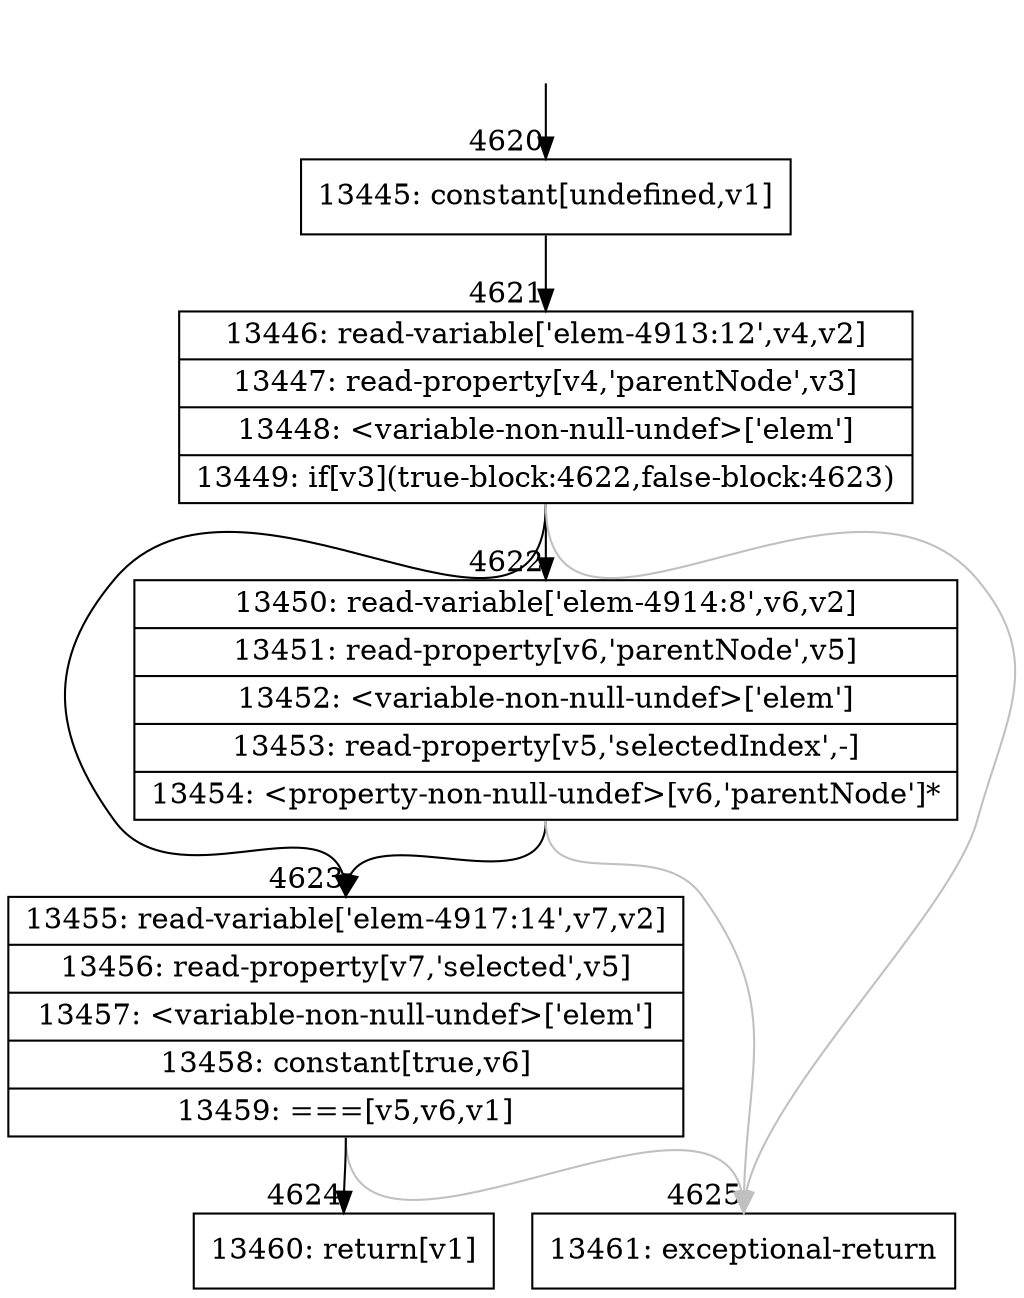digraph {
rankdir="TD"
BB_entry304[shape=none,label=""];
BB_entry304 -> BB4620 [tailport=s, headport=n, headlabel="    4620"]
BB4620 [shape=record label="{13445: constant[undefined,v1]}" ] 
BB4620 -> BB4621 [tailport=s, headport=n, headlabel="      4621"]
BB4621 [shape=record label="{13446: read-variable['elem-4913:12',v4,v2]|13447: read-property[v4,'parentNode',v3]|13448: \<variable-non-null-undef\>['elem']|13449: if[v3](true-block:4622,false-block:4623)}" ] 
BB4621 -> BB4622 [tailport=s, headport=n, headlabel="      4622"]
BB4621 -> BB4623 [tailport=s, headport=n, headlabel="      4623"]
BB4621 -> BB4625 [tailport=s, headport=n, color=gray, headlabel="      4625"]
BB4622 [shape=record label="{13450: read-variable['elem-4914:8',v6,v2]|13451: read-property[v6,'parentNode',v5]|13452: \<variable-non-null-undef\>['elem']|13453: read-property[v5,'selectedIndex',-]|13454: \<property-non-null-undef\>[v6,'parentNode']*}" ] 
BB4622 -> BB4623 [tailport=s, headport=n]
BB4622 -> BB4625 [tailport=s, headport=n, color=gray]
BB4623 [shape=record label="{13455: read-variable['elem-4917:14',v7,v2]|13456: read-property[v7,'selected',v5]|13457: \<variable-non-null-undef\>['elem']|13458: constant[true,v6]|13459: ===[v5,v6,v1]}" ] 
BB4623 -> BB4624 [tailport=s, headport=n, headlabel="      4624"]
BB4623 -> BB4625 [tailport=s, headport=n, color=gray]
BB4624 [shape=record label="{13460: return[v1]}" ] 
BB4625 [shape=record label="{13461: exceptional-return}" ] 
}
